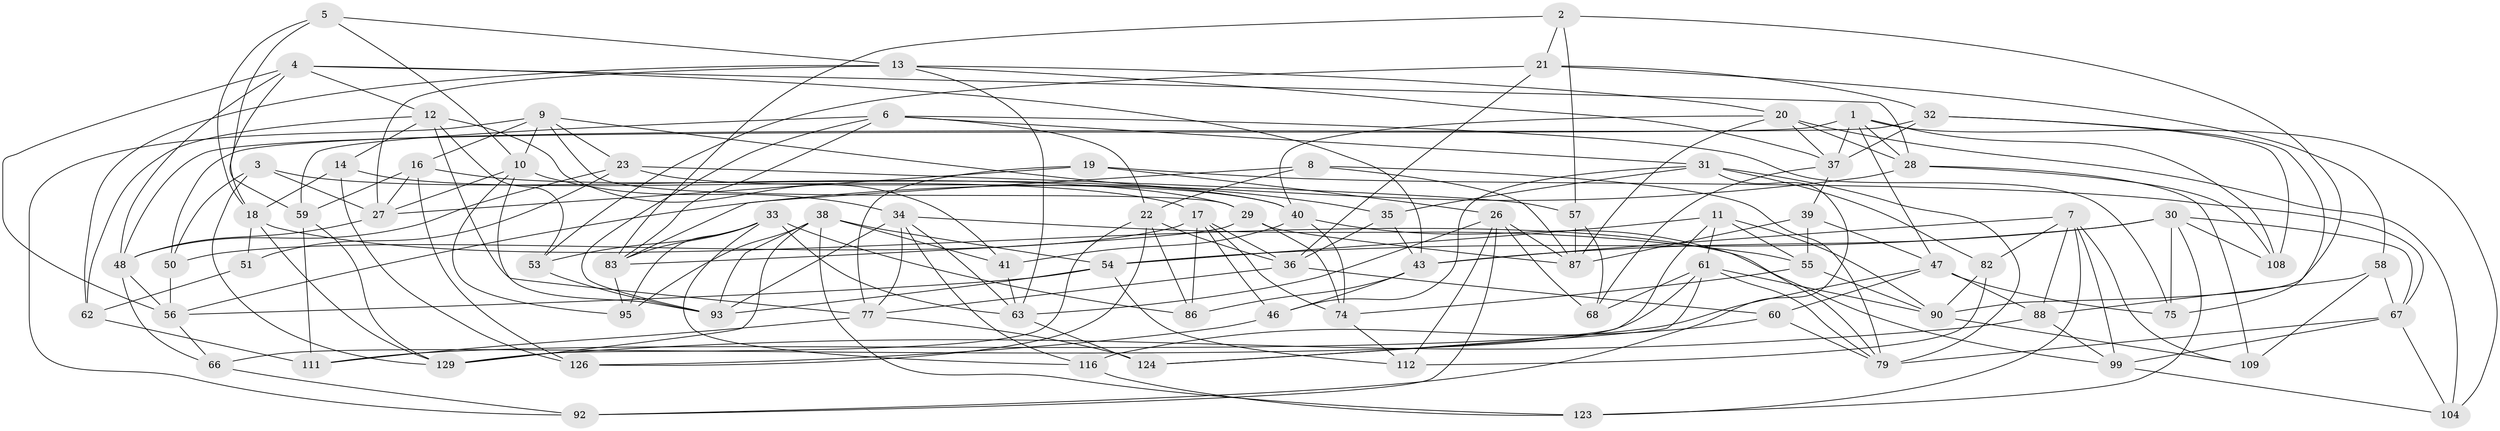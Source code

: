 // Generated by graph-tools (version 1.1) at 2025/24/03/03/25 07:24:26]
// undirected, 82 vertices, 207 edges
graph export_dot {
graph [start="1"]
  node [color=gray90,style=filled];
  1 [super="+69"];
  2;
  3;
  4 [super="+44"];
  5;
  6 [super="+45"];
  7 [super="+122"];
  8;
  9 [super="+103"];
  10 [super="+15"];
  11 [super="+52"];
  12 [super="+101"];
  13 [super="+118"];
  14;
  16 [super="+96"];
  17 [super="+73"];
  18 [super="+25"];
  19;
  20 [super="+121"];
  21 [super="+24"];
  22 [super="+76"];
  23 [super="+72"];
  26 [super="+120"];
  27 [super="+117"];
  28 [super="+115"];
  29 [super="+128"];
  30 [super="+107"];
  31 [super="+42"];
  32 [super="+71"];
  33 [super="+94"];
  34 [super="+80"];
  35;
  36 [super="+64"];
  37 [super="+106"];
  38 [super="+89"];
  39;
  40 [super="+49"];
  41;
  43 [super="+65"];
  46;
  47 [super="+102"];
  48 [super="+91"];
  50;
  51;
  53;
  54 [super="+78"];
  55 [super="+70"];
  56 [super="+85"];
  57;
  58;
  59 [super="+105"];
  60;
  61 [super="+84"];
  62;
  63 [super="+125"];
  66;
  67 [super="+98"];
  68;
  74 [super="+119"];
  75;
  77 [super="+81"];
  79 [super="+110"];
  82;
  83 [super="+100"];
  86;
  87 [super="+114"];
  88 [super="+131"];
  90 [super="+97"];
  92;
  93 [super="+113"];
  95;
  99 [super="+127"];
  104;
  108;
  109;
  111;
  112;
  116;
  123;
  124;
  126;
  129 [super="+130"];
  1 -- 37;
  1 -- 47;
  1 -- 48;
  1 -- 104;
  1 -- 28;
  1 -- 108;
  2 -- 57;
  2 -- 83;
  2 -- 90;
  2 -- 21;
  3 -- 50;
  3 -- 29;
  3 -- 129;
  3 -- 27;
  4 -- 43;
  4 -- 12;
  4 -- 28;
  4 -- 56;
  4 -- 18;
  4 -- 48;
  5 -- 18;
  5 -- 10;
  5 -- 13;
  5 -- 59;
  6 -- 22;
  6 -- 93;
  6 -- 75;
  6 -- 31;
  6 -- 83;
  6 -- 59;
  7 -- 82;
  7 -- 123;
  7 -- 99;
  7 -- 88;
  7 -- 43;
  7 -- 109;
  8 -- 79;
  8 -- 87;
  8 -- 83;
  8 -- 22;
  9 -- 29;
  9 -- 92;
  9 -- 23;
  9 -- 16;
  9 -- 10;
  9 -- 35;
  10 -- 95;
  10 -- 27;
  10 -- 93;
  10 -- 34;
  11 -- 55 [weight=2];
  11 -- 124;
  11 -- 54;
  11 -- 90;
  11 -- 61;
  12 -- 41;
  12 -- 14;
  12 -- 53;
  12 -- 62;
  12 -- 77;
  13 -- 62;
  13 -- 20;
  13 -- 27;
  13 -- 63;
  13 -- 37;
  14 -- 17;
  14 -- 126;
  14 -- 18;
  16 -- 40;
  16 -- 126;
  16 -- 59 [weight=2];
  16 -- 27;
  17 -- 50;
  17 -- 36;
  17 -- 46;
  17 -- 86;
  17 -- 74;
  18 -- 51;
  18 -- 99;
  18 -- 129;
  19 -- 67;
  19 -- 26;
  19 -- 77;
  19 -- 27;
  20 -- 104;
  20 -- 28;
  20 -- 40;
  20 -- 87;
  20 -- 37;
  21 -- 58;
  21 -- 32 [weight=2];
  21 -- 53;
  21 -- 36;
  22 -- 129;
  22 -- 36;
  22 -- 86;
  22 -- 126;
  23 -- 48;
  23 -- 57;
  23 -- 51 [weight=2];
  23 -- 40;
  26 -- 87;
  26 -- 92;
  26 -- 112;
  26 -- 68;
  26 -- 63;
  27 -- 48;
  28 -- 56;
  28 -- 109;
  28 -- 108;
  29 -- 74 [weight=2];
  29 -- 83;
  29 -- 87;
  30 -- 108;
  30 -- 43;
  30 -- 123;
  30 -- 75;
  30 -- 54;
  30 -- 67;
  31 -- 35;
  31 -- 79;
  31 -- 82;
  31 -- 92;
  31 -- 46;
  32 -- 108;
  32 -- 50;
  32 -- 75;
  32 -- 37;
  33 -- 63;
  33 -- 95;
  33 -- 116;
  33 -- 53;
  33 -- 86;
  33 -- 83;
  34 -- 93;
  34 -- 116;
  34 -- 77;
  34 -- 55;
  34 -- 63;
  35 -- 43;
  35 -- 36;
  36 -- 60;
  36 -- 77;
  37 -- 39;
  37 -- 68;
  38 -- 129;
  38 -- 41;
  38 -- 95;
  38 -- 54;
  38 -- 123;
  38 -- 93;
  39 -- 55;
  39 -- 47;
  39 -- 87;
  40 -- 79;
  40 -- 41;
  40 -- 74;
  41 -- 63;
  43 -- 46;
  43 -- 86;
  46 -- 126;
  47 -- 111;
  47 -- 75;
  47 -- 60;
  47 -- 88;
  48 -- 66;
  48 -- 56;
  50 -- 56;
  51 -- 62;
  53 -- 93;
  54 -- 56;
  54 -- 112;
  54 -- 93;
  55 -- 90;
  55 -- 74;
  56 -- 66;
  57 -- 68;
  57 -- 87;
  58 -- 109;
  58 -- 67;
  58 -- 88;
  59 -- 111;
  59 -- 129;
  60 -- 116;
  60 -- 79;
  61 -- 68;
  61 -- 124;
  61 -- 79;
  61 -- 90;
  61 -- 66;
  62 -- 111;
  63 -- 124;
  66 -- 92;
  67 -- 104;
  67 -- 99;
  67 -- 79;
  74 -- 112;
  77 -- 111;
  77 -- 124;
  82 -- 112;
  82 -- 90;
  83 -- 95;
  88 -- 99 [weight=2];
  88 -- 129;
  90 -- 109;
  99 -- 104;
  116 -- 123;
}
